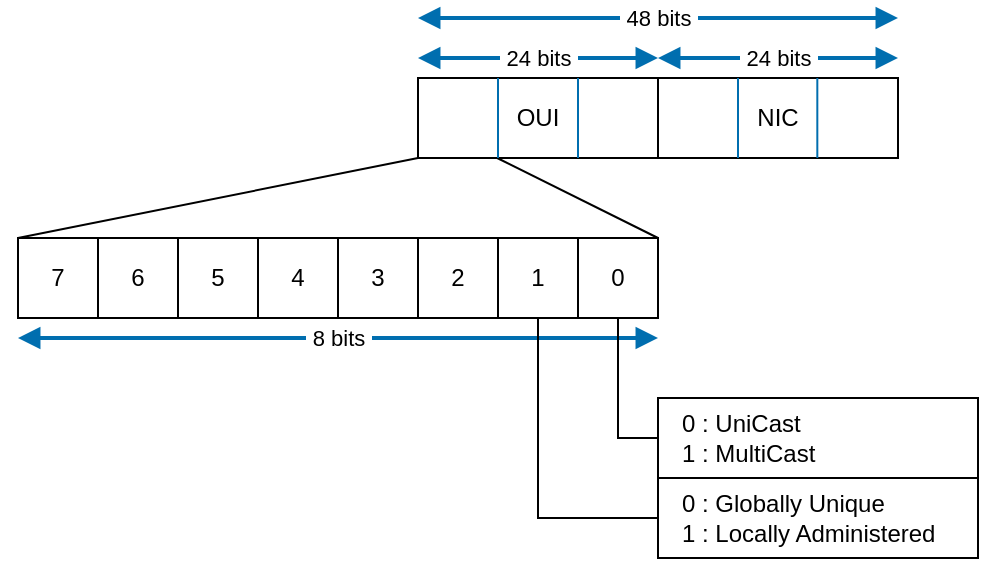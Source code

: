 <mxfile version="21.6.5" type="device">
  <diagram name="Page-1" id="x9skyywYYV7-5g8HLcro">
    <mxGraphModel dx="875" dy="524" grid="1" gridSize="10" guides="1" tooltips="1" connect="1" arrows="1" fold="1" page="1" pageScale="1" pageWidth="827" pageHeight="1169" math="0" shadow="0">
      <root>
        <mxCell id="0" />
        <mxCell id="1" parent="0" />
        <mxCell id="PDFT1lT-IiEQLRvSQdkz-19" value="&amp;nbsp;8 bits&amp;nbsp;" style="endArrow=block;startArrow=block;html=1;rounded=0;startFill=1;endFill=1;strokeWidth=2;fillColor=#1ba1e2;strokeColor=#006EAF;shadow=0;" edge="1" parent="1">
          <mxGeometry width="50" height="50" relative="1" as="geometry">
            <mxPoint x="40" y="210" as="sourcePoint" />
            <mxPoint x="360" y="210" as="targetPoint" />
          </mxGeometry>
        </mxCell>
        <mxCell id="PDFT1lT-IiEQLRvSQdkz-7" value="" style="rounded=0;orthogonalLoop=1;jettySize=auto;html=1;entryX=0;entryY=0;entryDx=0;entryDy=0;exitX=0;exitY=1;exitDx=0;exitDy=0;endArrow=none;endFill=0;" edge="1" parent="1" source="PDFT1lT-IiEQLRvSQdkz-2" target="PDFT1lT-IiEQLRvSQdkz-6">
          <mxGeometry relative="1" as="geometry" />
        </mxCell>
        <mxCell id="PDFT1lT-IiEQLRvSQdkz-2" value="OUI" style="rounded=0;whiteSpace=wrap;html=1;points=[[0,0,0,0,0],[0,0.25,0,0,0],[0,0.5,0,0,0],[0,0.75,0,0,0],[0,1,0,0,0],[0.33,0,0,0,0],[0.33,1,0,0,0],[0.5,0,0,0,0],[0.5,1,0,0,0],[0.66,0,0,0,0],[0.66,1,0,0,0],[1,0,0,0,0],[1,0.25,0,0,0],[1,0.5,0,0,0],[1,0.75,0,0,0],[1,1,0,0,0]];" vertex="1" parent="1">
          <mxGeometry x="240" y="80" width="120" height="40" as="geometry" />
        </mxCell>
        <mxCell id="PDFT1lT-IiEQLRvSQdkz-3" value="NIC" style="rounded=0;whiteSpace=wrap;html=1;" vertex="1" parent="1">
          <mxGeometry x="360" y="80" width="120" height="40" as="geometry" />
        </mxCell>
        <mxCell id="PDFT1lT-IiEQLRvSQdkz-4" value="&amp;nbsp;24 bits&amp;nbsp;" style="endArrow=block;startArrow=block;html=1;rounded=0;startFill=1;endFill=1;strokeWidth=2;fillColor=#1ba1e2;strokeColor=#006EAF;" edge="1" parent="1">
          <mxGeometry width="50" height="50" relative="1" as="geometry">
            <mxPoint x="240" y="70" as="sourcePoint" />
            <mxPoint x="360" y="70" as="targetPoint" />
          </mxGeometry>
        </mxCell>
        <mxCell id="PDFT1lT-IiEQLRvSQdkz-5" value="&amp;nbsp;24 bits&amp;nbsp;" style="endArrow=block;startArrow=block;html=1;rounded=0;startFill=1;endFill=1;strokeWidth=2;fillColor=#1ba1e2;strokeColor=#006EAF;" edge="1" parent="1">
          <mxGeometry width="50" height="50" relative="1" as="geometry">
            <mxPoint x="360" y="70" as="sourcePoint" />
            <mxPoint x="480" y="70" as="targetPoint" />
          </mxGeometry>
        </mxCell>
        <mxCell id="PDFT1lT-IiEQLRvSQdkz-6" value="7" style="whiteSpace=wrap;html=1;rounded=0;" vertex="1" parent="1">
          <mxGeometry x="40" y="160" width="40" height="40" as="geometry" />
        </mxCell>
        <mxCell id="PDFT1lT-IiEQLRvSQdkz-8" value="6" style="whiteSpace=wrap;html=1;rounded=0;" vertex="1" parent="1">
          <mxGeometry x="80" y="160" width="40" height="40" as="geometry" />
        </mxCell>
        <mxCell id="PDFT1lT-IiEQLRvSQdkz-9" value="5" style="whiteSpace=wrap;html=1;rounded=0;" vertex="1" parent="1">
          <mxGeometry x="120" y="160" width="40" height="40" as="geometry" />
        </mxCell>
        <mxCell id="PDFT1lT-IiEQLRvSQdkz-10" value="4" style="whiteSpace=wrap;html=1;rounded=0;" vertex="1" parent="1">
          <mxGeometry x="160" y="160" width="40" height="40" as="geometry" />
        </mxCell>
        <mxCell id="PDFT1lT-IiEQLRvSQdkz-23" style="edgeStyle=orthogonalEdgeStyle;rounded=0;orthogonalLoop=1;jettySize=auto;html=1;endArrow=none;endFill=0;" edge="1" parent="1" source="PDFT1lT-IiEQLRvSQdkz-11" target="PDFT1lT-IiEQLRvSQdkz-22">
          <mxGeometry relative="1" as="geometry">
            <Array as="points">
              <mxPoint x="340" y="260" />
            </Array>
          </mxGeometry>
        </mxCell>
        <mxCell id="PDFT1lT-IiEQLRvSQdkz-11" value="0" style="whiteSpace=wrap;html=1;rounded=0;" vertex="1" parent="1">
          <mxGeometry x="320" y="160" width="40" height="40" as="geometry" />
        </mxCell>
        <mxCell id="PDFT1lT-IiEQLRvSQdkz-25" style="edgeStyle=orthogonalEdgeStyle;rounded=0;orthogonalLoop=1;jettySize=auto;html=1;endArrow=none;endFill=0;" edge="1" parent="1" source="PDFT1lT-IiEQLRvSQdkz-12" target="PDFT1lT-IiEQLRvSQdkz-24">
          <mxGeometry relative="1" as="geometry">
            <Array as="points">
              <mxPoint x="300" y="300" />
            </Array>
          </mxGeometry>
        </mxCell>
        <mxCell id="PDFT1lT-IiEQLRvSQdkz-12" value="1" style="whiteSpace=wrap;html=1;rounded=0;" vertex="1" parent="1">
          <mxGeometry x="280" y="160" width="40" height="40" as="geometry" />
        </mxCell>
        <mxCell id="PDFT1lT-IiEQLRvSQdkz-13" value="2" style="whiteSpace=wrap;html=1;rounded=0;" vertex="1" parent="1">
          <mxGeometry x="240" y="160" width="40" height="40" as="geometry" />
        </mxCell>
        <mxCell id="PDFT1lT-IiEQLRvSQdkz-14" value="3" style="whiteSpace=wrap;html=1;rounded=0;" vertex="1" parent="1">
          <mxGeometry x="200" y="160" width="40" height="40" as="geometry" />
        </mxCell>
        <mxCell id="PDFT1lT-IiEQLRvSQdkz-17" value="" style="endArrow=none;html=1;rounded=0;entryX=1;entryY=0;entryDx=0;entryDy=0;endFill=0;endSize=6;exitX=0.33;exitY=1;exitDx=0;exitDy=0;exitPerimeter=0;" edge="1" parent="1" source="PDFT1lT-IiEQLRvSQdkz-2" target="PDFT1lT-IiEQLRvSQdkz-11">
          <mxGeometry width="50" height="50" relative="1" as="geometry">
            <mxPoint x="280" y="130" as="sourcePoint" />
            <mxPoint x="290" y="160" as="targetPoint" />
          </mxGeometry>
        </mxCell>
        <mxCell id="PDFT1lT-IiEQLRvSQdkz-22" value="0 : UniCast&lt;br&gt;1 : MultiCast" style="rounded=0;whiteSpace=wrap;html=1;align=left;spacing=12;" vertex="1" parent="1">
          <mxGeometry x="360" y="240" width="160" height="40" as="geometry" />
        </mxCell>
        <mxCell id="PDFT1lT-IiEQLRvSQdkz-24" value="0 : Globally Unique&lt;br&gt;1 : Locally Administered" style="rounded=0;whiteSpace=wrap;html=1;align=left;spacing=12;" vertex="1" parent="1">
          <mxGeometry x="360" y="280" width="160" height="40" as="geometry" />
        </mxCell>
        <mxCell id="PDFT1lT-IiEQLRvSQdkz-26" value="" style="endArrow=none;html=1;rounded=0;fillColor=#1ba1e2;strokeColor=#006EAF;" edge="1" parent="1">
          <mxGeometry width="50" height="50" relative="1" as="geometry">
            <mxPoint x="280" y="120" as="sourcePoint" />
            <mxPoint x="280" y="80" as="targetPoint" />
          </mxGeometry>
        </mxCell>
        <mxCell id="PDFT1lT-IiEQLRvSQdkz-27" value="" style="endArrow=none;html=1;rounded=0;fillColor=#1ba1e2;strokeColor=#006EAF;" edge="1" parent="1">
          <mxGeometry width="50" height="50" relative="1" as="geometry">
            <mxPoint x="320" y="120" as="sourcePoint" />
            <mxPoint x="320" y="80" as="targetPoint" />
          </mxGeometry>
        </mxCell>
        <mxCell id="PDFT1lT-IiEQLRvSQdkz-28" value="" style="endArrow=none;html=1;rounded=0;fillColor=#1ba1e2;strokeColor=#006EAF;" edge="1" parent="1">
          <mxGeometry width="50" height="50" relative="1" as="geometry">
            <mxPoint x="400" y="120" as="sourcePoint" />
            <mxPoint x="400" y="80" as="targetPoint" />
          </mxGeometry>
        </mxCell>
        <mxCell id="PDFT1lT-IiEQLRvSQdkz-29" value="" style="endArrow=none;html=1;rounded=0;fillColor=#1ba1e2;strokeColor=#006EAF;" edge="1" parent="1">
          <mxGeometry width="50" height="50" relative="1" as="geometry">
            <mxPoint x="439.66" y="120" as="sourcePoint" />
            <mxPoint x="439.66" y="80" as="targetPoint" />
          </mxGeometry>
        </mxCell>
        <mxCell id="PDFT1lT-IiEQLRvSQdkz-30" value="&amp;nbsp;48 bits&amp;nbsp;" style="endArrow=block;startArrow=block;html=1;rounded=0;startFill=1;endFill=1;strokeWidth=2;fillColor=#1ba1e2;strokeColor=#006EAF;" edge="1" parent="1">
          <mxGeometry width="50" height="50" relative="1" as="geometry">
            <mxPoint x="240" y="50" as="sourcePoint" />
            <mxPoint x="480" y="50" as="targetPoint" />
          </mxGeometry>
        </mxCell>
      </root>
    </mxGraphModel>
  </diagram>
</mxfile>
